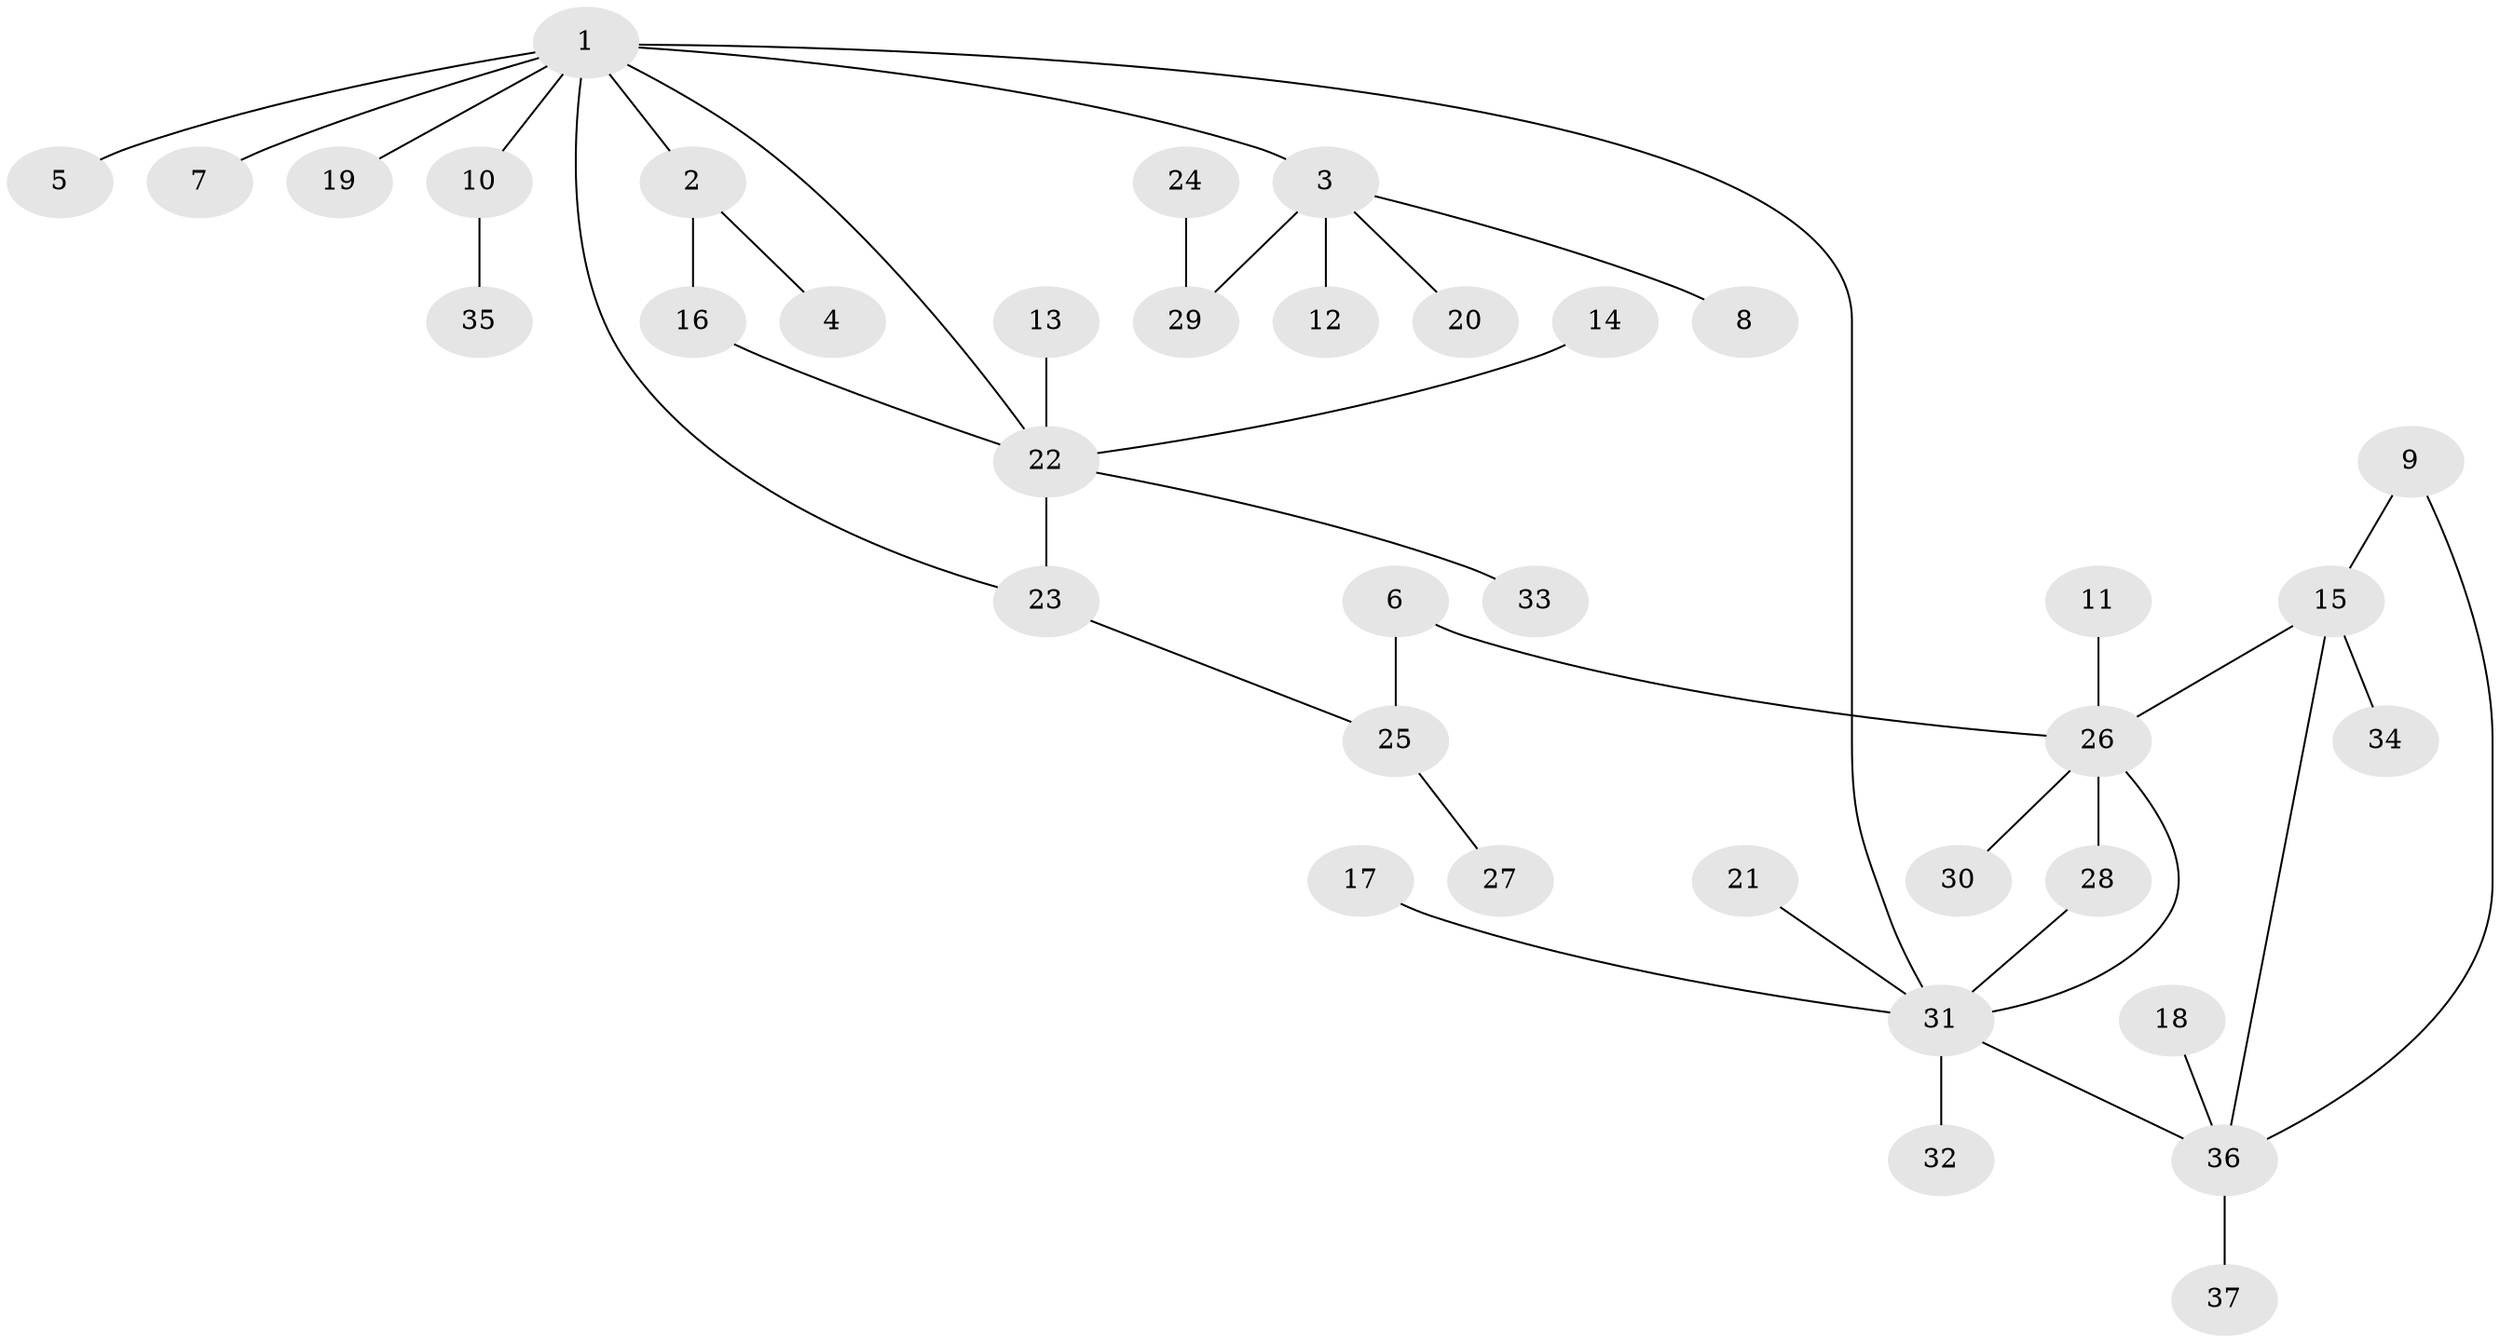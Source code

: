// original degree distribution, {4: 0.05405405405405406, 7: 0.02702702702702703, 3: 0.14864864864864866, 6: 0.04054054054054054, 2: 0.3108108108108108, 1: 0.4189189189189189}
// Generated by graph-tools (version 1.1) at 2025/49/03/09/25 03:49:23]
// undirected, 37 vertices, 42 edges
graph export_dot {
graph [start="1"]
  node [color=gray90,style=filled];
  1;
  2;
  3;
  4;
  5;
  6;
  7;
  8;
  9;
  10;
  11;
  12;
  13;
  14;
  15;
  16;
  17;
  18;
  19;
  20;
  21;
  22;
  23;
  24;
  25;
  26;
  27;
  28;
  29;
  30;
  31;
  32;
  33;
  34;
  35;
  36;
  37;
  1 -- 2 [weight=1.0];
  1 -- 3 [weight=1.0];
  1 -- 5 [weight=1.0];
  1 -- 7 [weight=1.0];
  1 -- 10 [weight=1.0];
  1 -- 19 [weight=1.0];
  1 -- 22 [weight=1.0];
  1 -- 23 [weight=1.0];
  1 -- 31 [weight=1.0];
  2 -- 4 [weight=1.0];
  2 -- 16 [weight=1.0];
  3 -- 8 [weight=1.0];
  3 -- 12 [weight=1.0];
  3 -- 20 [weight=1.0];
  3 -- 29 [weight=1.0];
  6 -- 25 [weight=1.0];
  6 -- 26 [weight=1.0];
  9 -- 15 [weight=1.0];
  9 -- 36 [weight=1.0];
  10 -- 35 [weight=1.0];
  11 -- 26 [weight=1.0];
  13 -- 22 [weight=1.0];
  14 -- 22 [weight=1.0];
  15 -- 26 [weight=1.0];
  15 -- 34 [weight=1.0];
  15 -- 36 [weight=1.0];
  16 -- 22 [weight=1.0];
  17 -- 31 [weight=1.0];
  18 -- 36 [weight=1.0];
  21 -- 31 [weight=1.0];
  22 -- 23 [weight=1.0];
  22 -- 33 [weight=1.0];
  23 -- 25 [weight=1.0];
  24 -- 29 [weight=1.0];
  25 -- 27 [weight=1.0];
  26 -- 28 [weight=1.0];
  26 -- 30 [weight=1.0];
  26 -- 31 [weight=1.0];
  28 -- 31 [weight=1.0];
  31 -- 32 [weight=1.0];
  31 -- 36 [weight=1.0];
  36 -- 37 [weight=1.0];
}
